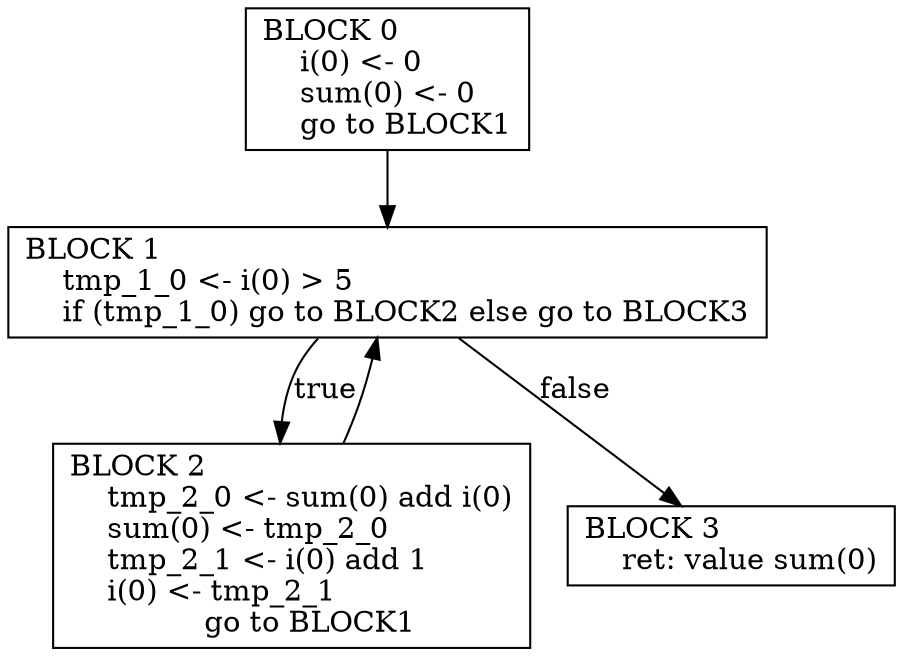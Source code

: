 digraph G{
node [shape=box nojustify=false]
0 [label="BLOCK 0\l    i(0) <- 0\l    sum(0) <- 0\l    go to BLOCK1"]
0 -> 1
1 [label="BLOCK 1\l    tmp_1_0 <- i(0) > 5\l    if (tmp_1_0) go to BLOCK2 else go to BLOCK3"]
1 -> 2 [label=true]
1 -> 3 [label=false]
2 [label="BLOCK 2\l    tmp_2_0 <- sum(0) add i(0)\l    sum(0) <- tmp_2_0\l    tmp_2_1 <- i(0) add 1\l    i(0) <- tmp_2_1\l    go to BLOCK1"]
2 -> 1
3 [label="BLOCK 3\l    ret: value sum(0)"]
}
